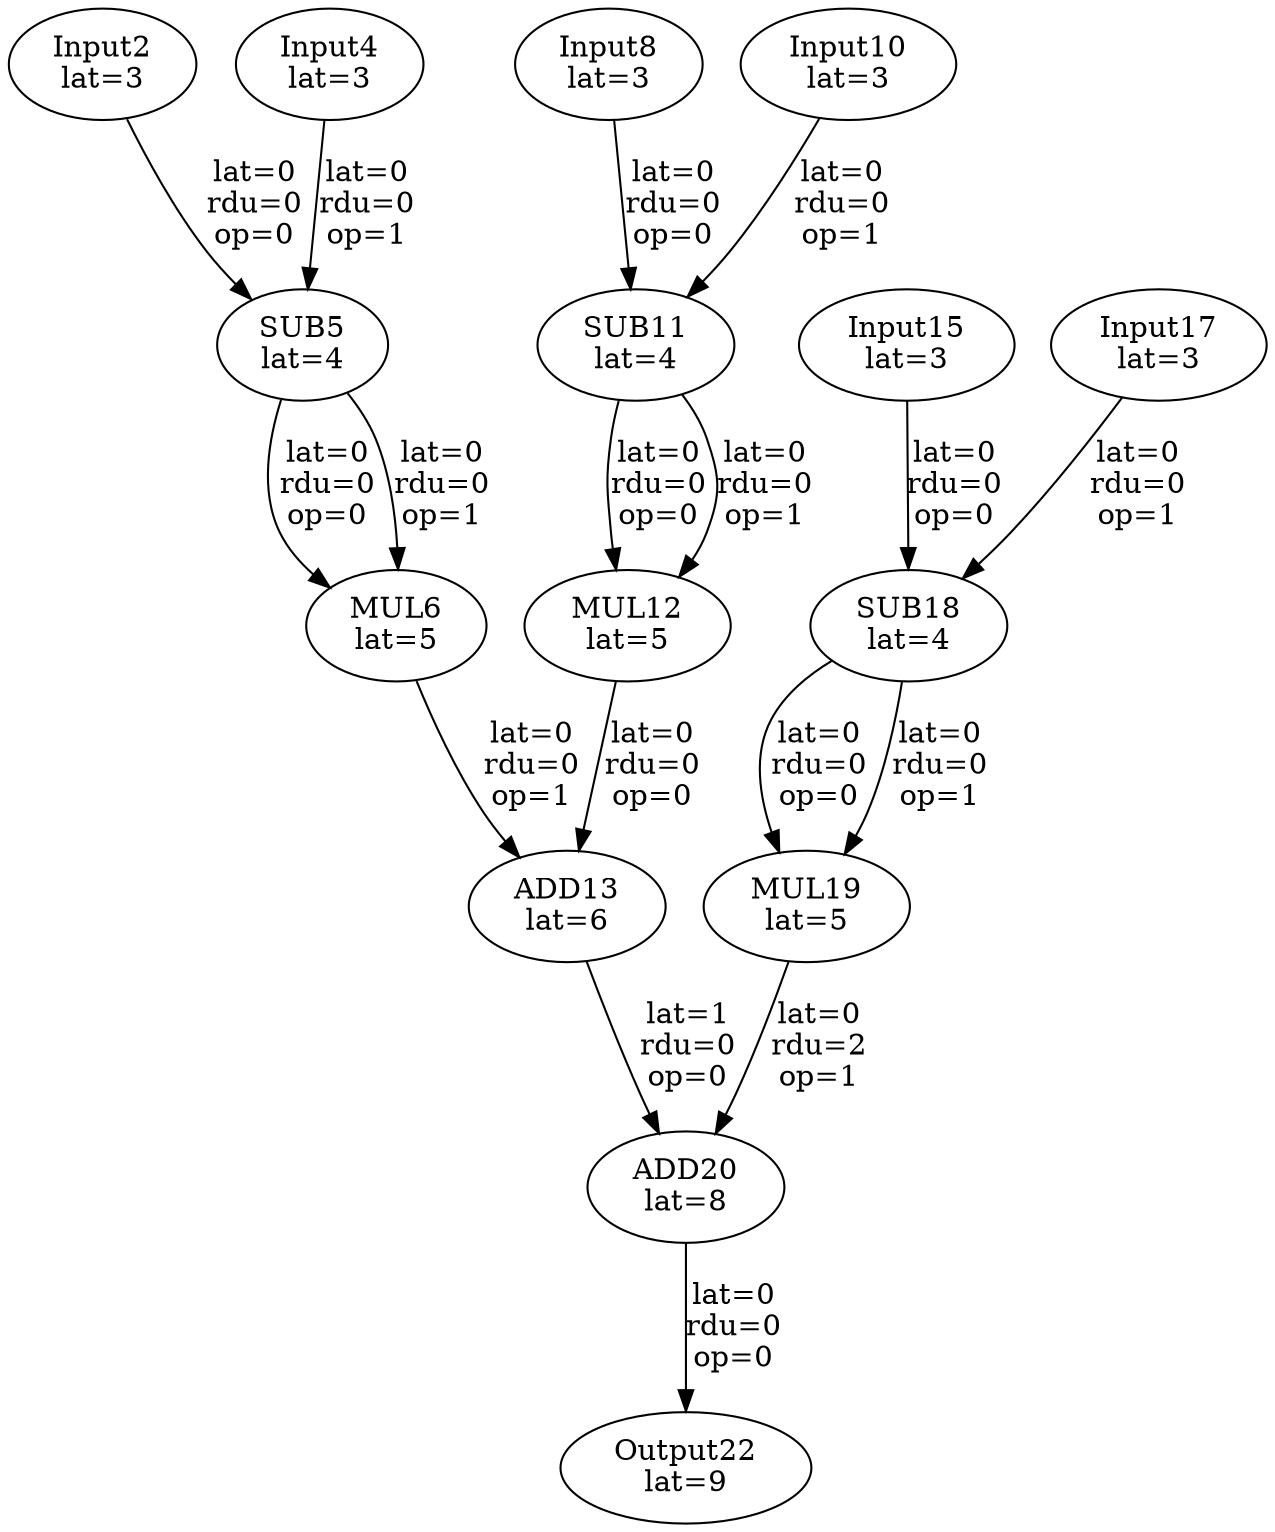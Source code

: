 Digraph G {
"Input2"[label = "\N\nlat=3"];
"Input4"[label = "\N\nlat=3"];
"SUB5"[label = "\N\nlat=4"];
"Input2"->"SUB5"[label = "lat=0\nrdu=0\nop=0"];
"Input4"->"SUB5"[label = "lat=0\nrdu=0\nop=1"];
"MUL6"[label = "\N\nlat=5"];
"SUB5"->"MUL6"[label = "lat=0\nrdu=0\nop=0"];
"SUB5"->"MUL6"[label = "lat=0\nrdu=0\nop=1"];
"Input8"[label = "\N\nlat=3"];
"Input10"[label = "\N\nlat=3"];
"SUB11"[label = "\N\nlat=4"];
"Input8"->"SUB11"[label = "lat=0\nrdu=0\nop=0"];
"Input10"->"SUB11"[label = "lat=0\nrdu=0\nop=1"];
"MUL12"[label = "\N\nlat=5"];
"SUB11"->"MUL12"[label = "lat=0\nrdu=0\nop=0"];
"SUB11"->"MUL12"[label = "lat=0\nrdu=0\nop=1"];
"ADD13"[label = "\N\nlat=6"];
"MUL12"->"ADD13"[label = "lat=0\nrdu=0\nop=0"];
"MUL6"->"ADD13"[label = "lat=0\nrdu=0\nop=1"];
"Input15"[label = "\N\nlat=3"];
"Input17"[label = "\N\nlat=3"];
"SUB18"[label = "\N\nlat=4"];
"Input15"->"SUB18"[label = "lat=0\nrdu=0\nop=0"];
"Input17"->"SUB18"[label = "lat=0\nrdu=0\nop=1"];
"MUL19"[label = "\N\nlat=5"];
"SUB18"->"MUL19"[label = "lat=0\nrdu=0\nop=0"];
"SUB18"->"MUL19"[label = "lat=0\nrdu=0\nop=1"];
"ADD20"[label = "\N\nlat=8"];
"ADD13"->"ADD20"[label = "lat=1\nrdu=0\nop=0"];
"MUL19"->"ADD20"[label = "lat=0\nrdu=2\nop=1"];
"Output22"[label = "\N\nlat=9"];
"ADD20"->"Output22"[label = "lat=0\nrdu=0\nop=0"];
}

